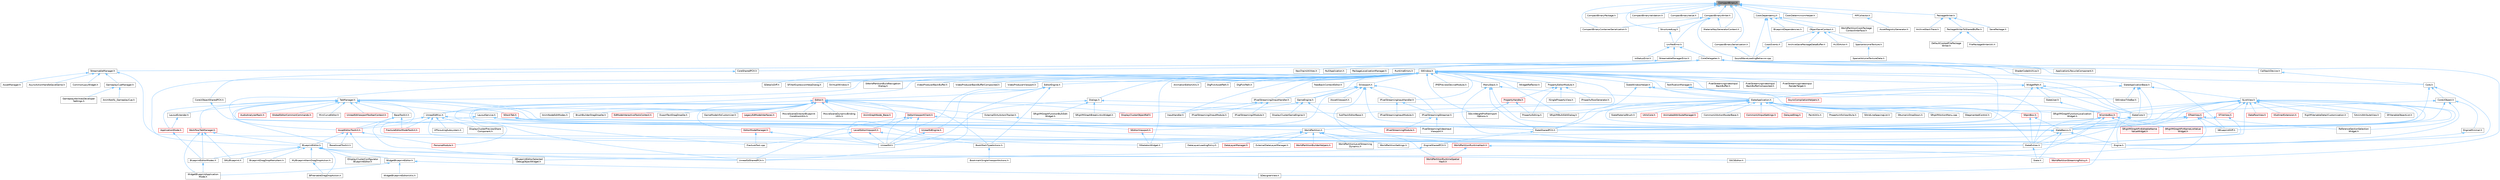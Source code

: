 digraph "CompactBinary.h"
{
 // INTERACTIVE_SVG=YES
 // LATEX_PDF_SIZE
  bgcolor="transparent";
  edge [fontname=Helvetica,fontsize=10,labelfontname=Helvetica,labelfontsize=10];
  node [fontname=Helvetica,fontsize=10,shape=box,height=0.2,width=0.4];
  Node1 [id="Node000001",label="CompactBinary.h",height=0.2,width=0.4,color="gray40", fillcolor="grey60", style="filled", fontcolor="black",tooltip=" "];
  Node1 -> Node2 [id="edge1_Node000001_Node000002",dir="back",color="steelblue1",style="solid",tooltip=" "];
  Node2 [id="Node000002",label="CompactBinaryContainerSerialization.h",height=0.2,width=0.4,color="grey40", fillcolor="white", style="filled",URL="$d2/df2/CompactBinaryContainerSerialization_8h.html",tooltip=" "];
  Node1 -> Node3 [id="edge2_Node000001_Node000003",dir="back",color="steelblue1",style="solid",tooltip=" "];
  Node3 [id="Node000003",label="CompactBinaryPackage.h",height=0.2,width=0.4,color="grey40", fillcolor="white", style="filled",URL="$de/d7e/CompactBinaryPackage_8h.html",tooltip=" "];
  Node1 -> Node4 [id="edge3_Node000001_Node000004",dir="back",color="steelblue1",style="solid",tooltip=" "];
  Node4 [id="Node000004",label="CompactBinarySerialization.h",height=0.2,width=0.4,color="grey40", fillcolor="white", style="filled",URL="$d5/da9/CompactBinarySerialization_8h.html",tooltip=" "];
  Node4 -> Node5 [id="edge4_Node000004_Node000005",dir="back",color="steelblue1",style="solid",tooltip=" "];
  Node5 [id="Node000005",label="SoundWaveLoadingBehavior.cpp",height=0.2,width=0.4,color="grey40", fillcolor="white", style="filled",URL="$d7/d95/SoundWaveLoadingBehavior_8cpp.html",tooltip=" "];
  Node1 -> Node6 [id="edge5_Node000001_Node000006",dir="back",color="steelblue1",style="solid",tooltip=" "];
  Node6 [id="Node000006",label="CompactBinaryValidation.h",height=0.2,width=0.4,color="grey40", fillcolor="white", style="filled",URL="$d8/d9c/CompactBinaryValidation_8h.html",tooltip=" "];
  Node1 -> Node7 [id="edge6_Node000001_Node000007",dir="back",color="steelblue1",style="solid",tooltip=" "];
  Node7 [id="Node000007",label="CompactBinaryValue.h",height=0.2,width=0.4,color="grey40", fillcolor="white", style="filled",URL="$d8/d11/CompactBinaryValue_8h.html",tooltip=" "];
  Node1 -> Node8 [id="edge7_Node000001_Node000008",dir="back",color="steelblue1",style="solid",tooltip=" "];
  Node8 [id="Node000008",label="CompactBinaryWriter.h",height=0.2,width=0.4,color="grey40", fillcolor="white", style="filled",URL="$d1/d47/CompactBinaryWriter_8h.html",tooltip=" "];
  Node8 -> Node2 [id="edge8_Node000008_Node000002",dir="back",color="steelblue1",style="solid",tooltip=" "];
  Node8 -> Node9 [id="edge9_Node000008_Node000009",dir="back",color="steelblue1",style="solid",tooltip=" "];
  Node9 [id="Node000009",label="MaterialKeyGeneratorContext.h",height=0.2,width=0.4,color="grey40", fillcolor="white", style="filled",URL="$d5/d37/MaterialKeyGeneratorContext_8h.html",tooltip=" "];
  Node8 -> Node5 [id="edge10_Node000008_Node000005",dir="back",color="steelblue1",style="solid",tooltip=" "];
  Node8 -> Node10 [id="edge11_Node000008_Node000010",dir="back",color="steelblue1",style="solid",tooltip=" "];
  Node10 [id="Node000010",label="StructuredLog.h",height=0.2,width=0.4,color="grey40", fillcolor="white", style="filled",URL="$da/d8b/StructuredLog_8h.html",tooltip=" "];
  Node10 -> Node11 [id="edge12_Node000010_Node000011",dir="back",color="steelblue1",style="solid",tooltip=" "];
  Node11 [id="Node000011",label="UnifiedError.h",height=0.2,width=0.4,color="grey40", fillcolor="white", style="filled",URL="$d3/ddb/UnifiedError_8h.html",tooltip=" "];
  Node11 -> Node12 [id="edge13_Node000011_Node000012",dir="back",color="steelblue1",style="solid",tooltip=" "];
  Node12 [id="Node000012",label="CoreDelegates.h",height=0.2,width=0.4,color="grey40", fillcolor="white", style="filled",URL="$d9/dc2/CoreDelegates_8h.html",tooltip=" "];
  Node12 -> Node13 [id="edge14_Node000012_Node000013",dir="back",color="steelblue1",style="solid",tooltip=" "];
  Node13 [id="Node000013",label="ApplicationLifecycleComponent.h",height=0.2,width=0.4,color="grey40", fillcolor="white", style="filled",URL="$de/db6/ApplicationLifecycleComponent_8h.html",tooltip=" "];
  Node12 -> Node14 [id="edge15_Node000012_Node000014",dir="back",color="steelblue1",style="solid",tooltip=" "];
  Node14 [id="Node000014",label="CallbackDevice.h",height=0.2,width=0.4,color="grey40", fillcolor="white", style="filled",URL="$d1/d7e/CallbackDevice_8h.html",tooltip=" "];
  Node14 -> Node15 [id="edge16_Node000014_Node000015",dir="back",color="steelblue1",style="solid",tooltip=" "];
  Node15 [id="Node000015",label="Core.h",height=0.2,width=0.4,color="grey40", fillcolor="white", style="filled",URL="$d6/dd7/Core_8h.html",tooltip=" "];
  Node15 -> Node16 [id="edge17_Node000015_Node000016",dir="back",color="steelblue1",style="solid",tooltip=" "];
  Node16 [id="Node000016",label="CoreUObject.h",height=0.2,width=0.4,color="grey40", fillcolor="white", style="filled",URL="$d0/ded/CoreUObject_8h.html",tooltip=" "];
  Node16 -> Node17 [id="edge18_Node000016_Node000017",dir="back",color="steelblue1",style="solid",tooltip=" "];
  Node17 [id="Node000017",label="Engine.h",height=0.2,width=0.4,color="grey40", fillcolor="white", style="filled",URL="$d1/d34/Public_2Engine_8h.html",tooltip=" "];
  Node16 -> Node18 [id="edge19_Node000016_Node000018",dir="back",color="steelblue1",style="solid",tooltip=" "];
  Node18 [id="Node000018",label="EngineMinimal.h",height=0.2,width=0.4,color="grey40", fillcolor="white", style="filled",URL="$d0/d2c/EngineMinimal_8h.html",tooltip=" "];
  Node18 -> Node17 [id="edge20_Node000018_Node000017",dir="back",color="steelblue1",style="solid",tooltip=" "];
  Node16 -> Node19 [id="edge21_Node000016_Node000019",dir="back",color="steelblue1",style="solid",tooltip=" "];
  Node19 [id="Node000019",label="SlateBasics.h",height=0.2,width=0.4,color="grey40", fillcolor="white", style="filled",URL="$da/d2f/SlateBasics_8h.html",tooltip=" "];
  Node19 -> Node17 [id="edge22_Node000019_Node000017",dir="back",color="steelblue1",style="solid",tooltip=" "];
  Node19 -> Node20 [id="edge23_Node000019_Node000020",dir="back",color="steelblue1",style="solid",tooltip=" "];
  Node20 [id="Node000020",label="Slate.h",height=0.2,width=0.4,color="grey40", fillcolor="white", style="filled",URL="$d2/dc0/Slate_8h.html",tooltip=" "];
  Node19 -> Node21 [id="edge24_Node000019_Node000021",dir="back",color="steelblue1",style="solid",tooltip=" "];
  Node21 [id="Node000021",label="SlateExtras.h",height=0.2,width=0.4,color="grey40", fillcolor="white", style="filled",URL="$d8/dec/SlateExtras_8h.html",tooltip=" "];
  Node21 -> Node20 [id="edge25_Node000021_Node000020",dir="back",color="steelblue1",style="solid",tooltip=" "];
  Node19 -> Node22 [id="edge26_Node000019_Node000022",dir="back",color="steelblue1",style="solid",tooltip=" "];
  Node22 [id="Node000022",label="UnrealEd.h",height=0.2,width=0.4,color="grey40", fillcolor="white", style="filled",URL="$d2/d5f/UnrealEd_8h.html",tooltip=" "];
  Node16 -> Node23 [id="edge27_Node000016_Node000023",dir="back",color="steelblue1",style="solid",tooltip=" "];
  Node23 [id="Node000023",label="SlateCore.h",height=0.2,width=0.4,color="grey40", fillcolor="white", style="filled",URL="$dc/d03/SlateCore_8h.html",tooltip=" "];
  Node23 -> Node17 [id="edge28_Node000023_Node000017",dir="back",color="steelblue1",style="solid",tooltip=" "];
  Node23 -> Node19 [id="edge29_Node000023_Node000019",dir="back",color="steelblue1",style="solid",tooltip=" "];
  Node15 -> Node17 [id="edge30_Node000015_Node000017",dir="back",color="steelblue1",style="solid",tooltip=" "];
  Node15 -> Node19 [id="edge31_Node000015_Node000019",dir="back",color="steelblue1",style="solid",tooltip=" "];
  Node12 -> Node15 [id="edge32_Node000012_Node000015",dir="back",color="steelblue1",style="solid",tooltip=" "];
  Node12 -> Node24 [id="edge33_Node000012_Node000024",dir="back",color="steelblue1",style="solid",tooltip=" "];
  Node24 [id="Node000024",label="CoreSharedPCH.h",height=0.2,width=0.4,color="grey40", fillcolor="white", style="filled",URL="$d8/de5/CoreSharedPCH_8h.html",tooltip=" "];
  Node24 -> Node25 [id="edge34_Node000024_Node000025",dir="back",color="steelblue1",style="solid",tooltip=" "];
  Node25 [id="Node000025",label="CoreUObjectSharedPCH.h",height=0.2,width=0.4,color="grey40", fillcolor="white", style="filled",URL="$de/d2f/CoreUObjectSharedPCH_8h.html",tooltip=" "];
  Node25 -> Node26 [id="edge35_Node000025_Node000026",dir="back",color="steelblue1",style="solid",tooltip=" "];
  Node26 [id="Node000026",label="SlateSharedPCH.h",height=0.2,width=0.4,color="grey40", fillcolor="white", style="filled",URL="$d1/dfc/SlateSharedPCH_8h.html",tooltip=" "];
  Node26 -> Node27 [id="edge36_Node000026_Node000027",dir="back",color="steelblue1",style="solid",tooltip=" "];
  Node27 [id="Node000027",label="EngineSharedPCH.h",height=0.2,width=0.4,color="grey40", fillcolor="white", style="filled",URL="$dc/dbb/EngineSharedPCH_8h.html",tooltip=" "];
  Node27 -> Node28 [id="edge37_Node000027_Node000028",dir="back",color="steelblue1",style="solid",tooltip=" "];
  Node28 [id="Node000028",label="UnrealEdSharedPCH.h",height=0.2,width=0.4,color="grey40", fillcolor="white", style="filled",URL="$d1/de6/UnrealEdSharedPCH_8h.html",tooltip=" "];
  Node12 -> Node29 [id="edge38_Node000012_Node000029",dir="back",color="steelblue1",style="solid",tooltip=" "];
  Node29 [id="Node000029",label="KeyChainUtilities.h",height=0.2,width=0.4,color="grey40", fillcolor="white", style="filled",URL="$db/d66/KeyChainUtilities_8h.html",tooltip=" "];
  Node12 -> Node30 [id="edge39_Node000012_Node000030",dir="back",color="steelblue1",style="solid",tooltip=" "];
  Node30 [id="Node000030",label="NullApplication.h",height=0.2,width=0.4,color="grey40", fillcolor="white", style="filled",URL="$d8/deb/NullApplication_8h.html",tooltip=" "];
  Node12 -> Node31 [id="edge40_Node000012_Node000031",dir="back",color="steelblue1",style="solid",tooltip=" "];
  Node31 [id="Node000031",label="PackageLocalizationManager.h",height=0.2,width=0.4,color="grey40", fillcolor="white", style="filled",URL="$d6/d19/PackageLocalizationManager_8h.html",tooltip=" "];
  Node12 -> Node32 [id="edge41_Node000012_Node000032",dir="back",color="steelblue1",style="solid",tooltip=" "];
  Node32 [id="Node000032",label="RuntimeErrors.h",height=0.2,width=0.4,color="grey40", fillcolor="white", style="filled",URL="$de/d4b/RuntimeErrors_8h.html",tooltip=" "];
  Node12 -> Node33 [id="edge42_Node000012_Node000033",dir="back",color="steelblue1",style="solid",tooltip=" "];
  Node33 [id="Node000033",label="SWindow.h",height=0.2,width=0.4,color="grey40", fillcolor="white", style="filled",URL="$d2/d6d/SWindow_8h.html",tooltip=" "];
  Node33 -> Node34 [id="edge43_Node000033_Node000034",dir="back",color="steelblue1",style="solid",tooltip=" "];
  Node34 [id="Node000034",label="AnimationEditorUtils.h",height=0.2,width=0.4,color="grey40", fillcolor="white", style="filled",URL="$df/d23/AnimationEditorUtils_8h.html",tooltip=" "];
  Node33 -> Node35 [id="edge44_Node000033_Node000035",dir="back",color="steelblue1",style="solid",tooltip=" "];
  Node35 [id="Node000035",label="BlueprintEditor.h",height=0.2,width=0.4,color="grey40", fillcolor="white", style="filled",URL="$df/d7d/BlueprintEditor_8h.html",tooltip=" "];
  Node35 -> Node36 [id="edge45_Node000035_Node000036",dir="back",color="steelblue1",style="solid",tooltip=" "];
  Node36 [id="Node000036",label="BPVariableDragDropAction.h",height=0.2,width=0.4,color="grey40", fillcolor="white", style="filled",URL="$dd/d23/BPVariableDragDropAction_8h.html",tooltip=" "];
  Node35 -> Node37 [id="edge46_Node000035_Node000037",dir="back",color="steelblue1",style="solid",tooltip=" "];
  Node37 [id="Node000037",label="BlueprintDragDropMenuItem.h",height=0.2,width=0.4,color="grey40", fillcolor="white", style="filled",URL="$dc/deb/BlueprintDragDropMenuItem_8h.html",tooltip=" "];
  Node35 -> Node38 [id="edge47_Node000035_Node000038",dir="back",color="steelblue1",style="solid",tooltip=" "];
  Node38 [id="Node000038",label="BlueprintEditorModes.h",height=0.2,width=0.4,color="grey40", fillcolor="white", style="filled",URL="$d9/d70/BlueprintEditorModes_8h.html",tooltip=" "];
  Node38 -> Node39 [id="edge48_Node000038_Node000039",dir="back",color="steelblue1",style="solid",tooltip=" "];
  Node39 [id="Node000039",label="WidgetBlueprintApplication\lMode.h",height=0.2,width=0.4,color="grey40", fillcolor="white", style="filled",URL="$d3/d40/WidgetBlueprintApplicationMode_8h.html",tooltip=" "];
  Node35 -> Node40 [id="edge49_Node000035_Node000040",dir="back",color="steelblue1",style="solid",tooltip=" "];
  Node40 [id="Node000040",label="IDisplayClusterConfigurator\lBlueprintEditor.h",height=0.2,width=0.4,color="grey40", fillcolor="white", style="filled",URL="$dd/d4b/IDisplayClusterConfiguratorBlueprintEditor_8h.html",tooltip=" "];
  Node35 -> Node41 [id="edge50_Node000035_Node000041",dir="back",color="steelblue1",style="solid",tooltip=" "];
  Node41 [id="Node000041",label="MyBlueprintItemDragDropAction.h",height=0.2,width=0.4,color="grey40", fillcolor="white", style="filled",URL="$da/d11/MyBlueprintItemDragDropAction_8h.html",tooltip=" "];
  Node41 -> Node36 [id="edge51_Node000041_Node000036",dir="back",color="steelblue1",style="solid",tooltip=" "];
  Node35 -> Node42 [id="edge52_Node000035_Node000042",dir="back",color="steelblue1",style="solid",tooltip=" "];
  Node42 [id="Node000042",label="SBlueprintEditorSelected\lDebugObjectWidget.h",height=0.2,width=0.4,color="grey40", fillcolor="white", style="filled",URL="$de/d6c/SBlueprintEditorSelectedDebugObjectWidget_8h.html",tooltip=" "];
  Node35 -> Node43 [id="edge53_Node000035_Node000043",dir="back",color="steelblue1",style="solid",tooltip=" "];
  Node43 [id="Node000043",label="SMyBlueprint.h",height=0.2,width=0.4,color="grey40", fillcolor="white", style="filled",URL="$d3/d34/SMyBlueprint_8h.html",tooltip=" "];
  Node35 -> Node44 [id="edge54_Node000035_Node000044",dir="back",color="steelblue1",style="solid",tooltip=" "];
  Node44 [id="Node000044",label="SSCSEditor.h",height=0.2,width=0.4,color="grey40", fillcolor="white", style="filled",URL="$d0/d2e/SSCSEditor_8h.html",tooltip=" "];
  Node35 -> Node45 [id="edge55_Node000035_Node000045",dir="back",color="steelblue1",style="solid",tooltip=" "];
  Node45 [id="Node000045",label="WidgetBlueprintEditor.h",height=0.2,width=0.4,color="grey40", fillcolor="white", style="filled",URL="$d6/d04/WidgetBlueprintEditor_8h.html",tooltip=" "];
  Node45 -> Node46 [id="edge56_Node000045_Node000046",dir="back",color="steelblue1",style="solid",tooltip=" "];
  Node46 [id="Node000046",label="SDesignerView.h",height=0.2,width=0.4,color="grey40", fillcolor="white", style="filled",URL="$d2/d14/SDesignerView_8h.html",tooltip=" "];
  Node45 -> Node39 [id="edge57_Node000045_Node000039",dir="back",color="steelblue1",style="solid",tooltip=" "];
  Node45 -> Node47 [id="edge58_Node000045_Node000047",dir="back",color="steelblue1",style="solid",tooltip=" "];
  Node47 [id="Node000047",label="WidgetBlueprintEditorUtils.h",height=0.2,width=0.4,color="grey40", fillcolor="white", style="filled",URL="$d9/df7/WidgetBlueprintEditorUtils_8h.html",tooltip=" "];
  Node33 -> Node48 [id="edge59_Node000033_Node000048",dir="back",color="steelblue1",style="solid",tooltip=" "];
  Node48 [id="Node000048",label="Dialogs.h",height=0.2,width=0.4,color="grey40", fillcolor="white", style="filled",URL="$d2/d5c/Dialogs_8h.html",tooltip=" "];
  Node48 -> Node49 [id="edge60_Node000048_Node000049",dir="back",color="steelblue1",style="solid",tooltip=" "];
  Node49 [id="Node000049",label="SRigVMGraphBreakLinksWidget.h",height=0.2,width=0.4,color="grey40", fillcolor="white", style="filled",URL="$d8/d4a/SRigVMGraphBreakLinksWidget_8h.html",tooltip=" "];
  Node48 -> Node50 [id="edge61_Node000048_Node000050",dir="back",color="steelblue1",style="solid",tooltip=" "];
  Node50 [id="Node000050",label="SRigVMGraphFunctionBulkEdit\lWidget.h",height=0.2,width=0.4,color="grey40", fillcolor="white", style="filled",URL="$db/dbf/SRigVMGraphFunctionBulkEditWidget_8h.html",tooltip=" "];
  Node48 -> Node51 [id="edge62_Node000048_Node000051",dir="back",color="steelblue1",style="solid",tooltip=" "];
  Node51 [id="Node000051",label="SRigVMGraphFunctionLocalization\lWidget.h",height=0.2,width=0.4,color="grey40", fillcolor="white", style="filled",URL="$dd/d59/SRigVMGraphFunctionLocalizationWidget_8h.html",tooltip=" "];
  Node48 -> Node22 [id="edge63_Node000048_Node000022",dir="back",color="steelblue1",style="solid",tooltip=" "];
  Node33 -> Node52 [id="edge64_Node000033_Node000052",dir="back",color="steelblue1",style="solid",tooltip=" "];
  Node52 [id="Node000052",label="DlgPickAssetPath.h",height=0.2,width=0.4,color="grey40", fillcolor="white", style="filled",URL="$db/d31/DlgPickAssetPath_8h.html",tooltip=" "];
  Node33 -> Node53 [id="edge65_Node000033_Node000053",dir="back",color="steelblue1",style="solid",tooltip=" "];
  Node53 [id="Node000053",label="DlgPickPath.h",height=0.2,width=0.4,color="grey40", fillcolor="white", style="filled",URL="$d9/d16/DlgPickPath_8h.html",tooltip=" "];
  Node33 -> Node54 [id="edge66_Node000033_Node000054",dir="back",color="steelblue1",style="solid",tooltip=" "];
  Node54 [id="Node000054",label="EditorEngine.h",height=0.2,width=0.4,color="grey40", fillcolor="white", style="filled",URL="$da/d0c/EditorEngine_8h.html",tooltip=" "];
  Node54 -> Node55 [id="edge67_Node000054_Node000055",dir="back",color="steelblue1",style="solid",tooltip=" "];
  Node55 [id="Node000055",label="BookMarkTypeActions.h",height=0.2,width=0.4,color="grey40", fillcolor="white", style="filled",URL="$d0/d2f/BookMarkTypeActions_8h.html",tooltip=" "];
  Node55 -> Node56 [id="edge68_Node000055_Node000056",dir="back",color="steelblue1",style="solid",tooltip=" "];
  Node56 [id="Node000056",label="BookmarkSingleViewportActions.h",height=0.2,width=0.4,color="grey40", fillcolor="white", style="filled",URL="$d3/dd5/BookmarkSingleViewportActions_8h.html",tooltip=" "];
  Node54 -> Node57 [id="edge69_Node000054_Node000057",dir="back",color="steelblue1",style="solid",tooltip=" "];
  Node57 [id="Node000057",label="Editor.h",height=0.2,width=0.4,color="red", fillcolor="#FFF0F0", style="filled",URL="$de/d6e/Editor_8h.html",tooltip=" "];
  Node57 -> Node58 [id="edge70_Node000057_Node000058",dir="back",color="steelblue1",style="solid",tooltip=" "];
  Node58 [id="Node000058",label="AnimGraphNode_Base.h",height=0.2,width=0.4,color="red", fillcolor="#FFF0F0", style="filled",URL="$d0/dfb/AnimGraphNode__Base_8h.html",tooltip=" "];
  Node57 -> Node150 [id="edge71_Node000057_Node000150",dir="back",color="steelblue1",style="solid",tooltip=" "];
  Node150 [id="Node000150",label="AnimNodeEditModes.h",height=0.2,width=0.4,color="grey40", fillcolor="white", style="filled",URL="$db/dde/AnimNodeEditModes_8h.html",tooltip=" "];
  Node57 -> Node55 [id="edge72_Node000057_Node000055",dir="back",color="steelblue1",style="solid",tooltip=" "];
  Node57 -> Node151 [id="edge73_Node000057_Node000151",dir="back",color="steelblue1",style="solid",tooltip=" "];
  Node151 [id="Node000151",label="BrushBuilderDragDropOp.h",height=0.2,width=0.4,color="grey40", fillcolor="white", style="filled",URL="$d9/d56/BrushBuilderDragDropOp_8h.html",tooltip=" "];
  Node57 -> Node152 [id="edge74_Node000057_Node000152",dir="back",color="steelblue1",style="solid",tooltip=" "];
  Node152 [id="Node000152",label="DisplayClusterObjectRef.h",height=0.2,width=0.4,color="red", fillcolor="#FFF0F0", style="filled",URL="$d9/d87/DisplayClusterObjectRef_8h.html",tooltip=" "];
  Node57 -> Node160 [id="edge75_Node000057_Node000160",dir="back",color="steelblue1",style="solid",tooltip=" "];
  Node160 [id="Node000160",label="EdModeInteractiveToolsContext.h",height=0.2,width=0.4,color="red", fillcolor="#FFF0F0", style="filled",URL="$d7/da4/EdModeInteractiveToolsContext_8h.html",tooltip=" "];
  Node57 -> Node163 [id="edge76_Node000057_Node000163",dir="back",color="steelblue1",style="solid",tooltip=" "];
  Node163 [id="Node000163",label="EditorModeManager.h",height=0.2,width=0.4,color="red", fillcolor="#FFF0F0", style="filled",URL="$d9/dca/EditorModeManager_8h.html",tooltip=" "];
  Node163 -> Node162 [id="edge77_Node000163_Node000162",dir="back",color="steelblue1",style="solid",tooltip=" "];
  Node162 [id="Node000162",label="FractureTool.cpp",height=0.2,width=0.4,color="grey40", fillcolor="white", style="filled",URL="$dc/d9a/FractureTool_8cpp.html",tooltip=" "];
  Node163 -> Node22 [id="edge78_Node000163_Node000022",dir="back",color="steelblue1",style="solid",tooltip=" "];
  Node57 -> Node169 [id="edge79_Node000057_Node000169",dir="back",color="steelblue1",style="solid",tooltip=" "];
  Node169 [id="Node000169",label="EditorViewportClient.h",height=0.2,width=0.4,color="red", fillcolor="#FFF0F0", style="filled",URL="$d4/d41/EditorViewportClient_8h.html",tooltip=" "];
  Node169 -> Node175 [id="edge80_Node000169_Node000175",dir="back",color="steelblue1",style="solid",tooltip=" "];
  Node175 [id="Node000175",label="LevelEditorViewport.h",height=0.2,width=0.4,color="red", fillcolor="#FFF0F0", style="filled",URL="$d4/ddf/LevelEditorViewport_8h.html",tooltip=" "];
  Node175 -> Node55 [id="edge81_Node000175_Node000055",dir="back",color="steelblue1",style="solid",tooltip=" "];
  Node175 -> Node162 [id="edge82_Node000175_Node000162",dir="back",color="steelblue1",style="solid",tooltip=" "];
  Node175 -> Node22 [id="edge83_Node000175_Node000022",dir="back",color="steelblue1",style="solid",tooltip=" "];
  Node169 -> Node178 [id="edge84_Node000169_Node000178",dir="back",color="steelblue1",style="solid",tooltip=" "];
  Node178 [id="Node000178",label="SEditorViewport.h",height=0.2,width=0.4,color="red", fillcolor="#FFF0F0", style="filled",URL="$dd/de0/SEditorViewport_8h.html",tooltip=" "];
  Node178 -> Node188 [id="edge85_Node000178_Node000188",dir="back",color="steelblue1",style="solid",tooltip=" "];
  Node188 [id="Node000188",label="SSkeletonWidget.h",height=0.2,width=0.4,color="grey40", fillcolor="white", style="filled",URL="$dd/da7/SSkeletonWidget_8h.html",tooltip=" "];
  Node169 -> Node188 [id="edge86_Node000169_Node000188",dir="back",color="steelblue1",style="solid",tooltip=" "];
  Node169 -> Node22 [id="edge87_Node000169_Node000022",dir="back",color="steelblue1",style="solid",tooltip=" "];
  Node169 -> Node28 [id="edge88_Node000169_Node000028",dir="back",color="steelblue1",style="solid",tooltip=" "];
  Node57 -> Node189 [id="edge89_Node000057_Node000189",dir="back",color="steelblue1",style="solid",tooltip=" "];
  Node189 [id="Node000189",label="ExportTextDragDropOp.h",height=0.2,width=0.4,color="grey40", fillcolor="white", style="filled",URL="$de/d5c/ExportTextDragDropOp_8h.html",tooltip=" "];
  Node57 -> Node190 [id="edge90_Node000057_Node000190",dir="back",color="steelblue1",style="solid",tooltip=" "];
  Node190 [id="Node000190",label="ExternalDirtyActorsTracker.h",height=0.2,width=0.4,color="grey40", fillcolor="white", style="filled",URL="$db/d89/ExternalDirtyActorsTracker_8h.html",tooltip=" "];
  Node190 -> Node191 [id="edge91_Node000190_Node000191",dir="back",color="steelblue1",style="solid",tooltip=" "];
  Node191 [id="Node000191",label="WorldPartition.h",height=0.2,width=0.4,color="grey40", fillcolor="white", style="filled",URL="$de/d1e/WorldPartition_8h.html",tooltip=" "];
  Node191 -> Node192 [id="edge92_Node000191_Node000192",dir="back",color="steelblue1",style="solid",tooltip=" "];
  Node192 [id="Node000192",label="DataLayerLoadingPolicy.h",height=0.2,width=0.4,color="grey40", fillcolor="white", style="filled",URL="$d4/d49/DataLayerLoadingPolicy_8h.html",tooltip=" "];
  Node191 -> Node193 [id="edge93_Node000191_Node000193",dir="back",color="steelblue1",style="solid",tooltip=" "];
  Node193 [id="Node000193",label="DataLayerManager.h",height=0.2,width=0.4,color="red", fillcolor="#FFF0F0", style="filled",URL="$de/d96/DataLayerManager_8h.html",tooltip=" "];
  Node191 -> Node195 [id="edge94_Node000191_Node000195",dir="back",color="steelblue1",style="solid",tooltip=" "];
  Node195 [id="Node000195",label="ExternalDataLayerManager.h",height=0.2,width=0.4,color="grey40", fillcolor="white", style="filled",URL="$d3/d7d/ExternalDataLayerManager_8h.html",tooltip=" "];
  Node191 -> Node196 [id="edge95_Node000191_Node000196",dir="back",color="steelblue1",style="solid",tooltip=" "];
  Node196 [id="Node000196",label="WorldPartitionBuilderHelpers.h",height=0.2,width=0.4,color="red", fillcolor="#FFF0F0", style="filled",URL="$db/dc0/WorldPartitionBuilderHelpers_8h.html",tooltip=" "];
  Node191 -> Node199 [id="edge96_Node000191_Node000199",dir="back",color="steelblue1",style="solid",tooltip=" "];
  Node199 [id="Node000199",label="WorldPartitionLevelStreaming\lDynamic.h",height=0.2,width=0.4,color="grey40", fillcolor="white", style="filled",URL="$d4/d21/WorldPartitionLevelStreamingDynamic_8h.html",tooltip=" "];
  Node191 -> Node200 [id="edge97_Node000191_Node000200",dir="back",color="steelblue1",style="solid",tooltip=" "];
  Node200 [id="Node000200",label="WorldPartitionRuntimeHash.h",height=0.2,width=0.4,color="red", fillcolor="#FFF0F0", style="filled",URL="$d9/df1/WorldPartitionRuntimeHash_8h.html",tooltip=" "];
  Node200 -> Node204 [id="edge98_Node000200_Node000204",dir="back",color="steelblue1",style="solid",tooltip=" "];
  Node204 [id="Node000204",label="WorldPartitionRuntimeSpatial\lHash.h",height=0.2,width=0.4,color="red", fillcolor="#FFF0F0", style="filled",URL="$da/dbe/WorldPartitionRuntimeSpatialHash_8h.html",tooltip=" "];
  Node200 -> Node206 [id="edge99_Node000200_Node000206",dir="back",color="steelblue1",style="solid",tooltip=" "];
  Node206 [id="Node000206",label="WorldPartitionStreamingPolicy.h",height=0.2,width=0.4,color="red", fillcolor="#FFF0F0", style="filled",URL="$d8/d37/WorldPartitionStreamingPolicy_8h.html",tooltip=" "];
  Node191 -> Node204 [id="edge100_Node000191_Node000204",dir="back",color="steelblue1",style="solid",tooltip=" "];
  Node191 -> Node208 [id="edge101_Node000191_Node000208",dir="back",color="steelblue1",style="solid",tooltip=" "];
  Node208 [id="Node000208",label="WorldPartitionSettings.h",height=0.2,width=0.4,color="grey40", fillcolor="white", style="filled",URL="$de/d7a/WorldPartitionSettings_8h.html",tooltip=" "];
  Node57 -> Node162 [id="edge102_Node000057_Node000162",dir="back",color="steelblue1",style="solid",tooltip=" "];
  Node57 -> Node209 [id="edge103_Node000057_Node000209",dir="back",color="steelblue1",style="solid",tooltip=" "];
  Node209 [id="Node000209",label="GameModeInfoCustomizer.h",height=0.2,width=0.4,color="grey40", fillcolor="white", style="filled",URL="$d5/df3/GameModeInfoCustomizer_8h.html",tooltip=" "];
  Node57 -> Node210 [id="edge104_Node000057_Node000210",dir="back",color="steelblue1",style="solid",tooltip=" "];
  Node210 [id="Node000210",label="LegacyEdModeInterfaces.h",height=0.2,width=0.4,color="red", fillcolor="#FFF0F0", style="filled",URL="$da/d0a/LegacyEdModeInterfaces_8h.html",tooltip=" "];
  Node57 -> Node217 [id="edge105_Node000057_Node000217",dir="back",color="steelblue1",style="solid",tooltip=" "];
  Node217 [id="Node000217",label="MovieSceneDirectorBlueprint\lConditionUtils.h",height=0.2,width=0.4,color="grey40", fillcolor="white", style="filled",URL="$d4/d8a/MovieSceneDirectorBlueprintConditionUtils_8h.html",tooltip=" "];
  Node57 -> Node218 [id="edge106_Node000057_Node000218",dir="back",color="steelblue1",style="solid",tooltip=" "];
  Node218 [id="Node000218",label="MovieSceneDynamicBinding\lUtils.h",height=0.2,width=0.4,color="grey40", fillcolor="white", style="filled",URL="$df/dce/MovieSceneDynamicBindingUtils_8h.html",tooltip=" "];
  Node57 -> Node219 [id="edge107_Node000057_Node000219",dir="back",color="steelblue1",style="solid",tooltip=" "];
  Node219 [id="Node000219",label="PersonaModule.h",height=0.2,width=0.4,color="red", fillcolor="#FFF0F0", style="filled",URL="$de/d74/PersonaModule_8h.html",tooltip=" "];
  Node57 -> Node229 [id="edge108_Node000057_Node000229",dir="back",color="steelblue1",style="solid",tooltip=" "];
  Node229 [id="Node000229",label="SubTrackEditorBase.h",height=0.2,width=0.4,color="grey40", fillcolor="white", style="filled",URL="$db/d33/SubTrackEditorBase_8h.html",tooltip=" "];
  Node57 -> Node22 [id="edge109_Node000057_Node000022",dir="back",color="steelblue1",style="solid",tooltip=" "];
  Node57 -> Node230 [id="edge110_Node000057_Node000230",dir="back",color="steelblue1",style="solid",tooltip=" "];
  Node230 [id="Node000230",label="UnrealEdMisc.h",height=0.2,width=0.4,color="grey40", fillcolor="white", style="filled",URL="$da/d70/UnrealEdMisc_8h.html",tooltip=" "];
  Node230 -> Node231 [id="edge111_Node000230_Node000231",dir="back",color="steelblue1",style="solid",tooltip=" "];
  Node231 [id="Node000231",label="AssetEditorToolkit.h",height=0.2,width=0.4,color="red", fillcolor="#FFF0F0", style="filled",URL="$d9/d8b/AssetEditorToolkit_8h.html",tooltip=" "];
  Node231 -> Node180 [id="edge112_Node000231_Node000180",dir="back",color="steelblue1",style="solid",tooltip=" "];
  Node180 [id="Node000180",label="BaseAssetToolkit.h",height=0.2,width=0.4,color="grey40", fillcolor="white", style="filled",URL="$d4/d85/BaseAssetToolkit_8h.html",tooltip=" "];
  Node231 -> Node35 [id="edge113_Node000231_Node000035",dir="back",color="steelblue1",style="solid",tooltip=" "];
  Node231 -> Node219 [id="edge114_Node000231_Node000219",dir="back",color="steelblue1",style="solid",tooltip=" "];
  Node231 -> Node28 [id="edge115_Node000231_Node000028",dir="back",color="steelblue1",style="solid",tooltip=" "];
  Node230 -> Node273 [id="edge116_Node000230_Node000273",dir="back",color="steelblue1",style="solid",tooltip=" "];
  Node273 [id="Node000273",label="DisplayClusterPreviewShare\lComponent.h",height=0.2,width=0.4,color="grey40", fillcolor="white", style="filled",URL="$d0/d2c/DisplayClusterPreviewShareComponent_8h.html",tooltip=" "];
  Node230 -> Node274 [id="edge117_Node000230_Node000274",dir="back",color="steelblue1",style="solid",tooltip=" "];
  Node274 [id="Node000274",label="FractureEditorModeToolkit.h",height=0.2,width=0.4,color="red", fillcolor="#FFF0F0", style="filled",URL="$da/d01/FractureEditorModeToolkit_8h.html",tooltip=" "];
  Node230 -> Node175 [id="edge118_Node000230_Node000175",dir="back",color="steelblue1",style="solid",tooltip=" "];
  Node230 -> Node22 [id="edge119_Node000230_Node000022",dir="back",color="steelblue1",style="solid",tooltip=" "];
  Node230 -> Node275 [id="edge120_Node000230_Node000275",dir="back",color="steelblue1",style="solid",tooltip=" "];
  Node275 [id="Node000275",label="VPScoutingSubsystem.h",height=0.2,width=0.4,color="grey40", fillcolor="white", style="filled",URL="$df/d2a/VPScoutingSubsystem_8h.html",tooltip=" "];
  Node57 -> Node28 [id="edge121_Node000057_Node000028",dir="back",color="steelblue1",style="solid",tooltip=" "];
  Node54 -> Node22 [id="edge122_Node000054_Node000022",dir="back",color="steelblue1",style="solid",tooltip=" "];
  Node54 -> Node276 [id="edge123_Node000054_Node000276",dir="back",color="steelblue1",style="solid",tooltip=" "];
  Node276 [id="Node000276",label="UnrealEdEngine.h",height=0.2,width=0.4,color="red", fillcolor="#FFF0F0", style="filled",URL="$d2/d51/UnrealEdEngine_8h.html",tooltip=" "];
  Node276 -> Node22 [id="edge124_Node000276_Node000022",dir="back",color="steelblue1",style="solid",tooltip=" "];
  Node54 -> Node28 [id="edge125_Node000054_Node000028",dir="back",color="steelblue1",style="solid",tooltip=" "];
  Node33 -> Node278 [id="edge126_Node000033_Node000278",dir="back",color="steelblue1",style="solid",tooltip=" "];
  Node278 [id="Node000278",label="FeedbackContextEditor.h",height=0.2,width=0.4,color="grey40", fillcolor="white", style="filled",URL="$de/d93/FeedbackContextEditor_8h.html",tooltip=" "];
  Node33 -> Node279 [id="edge127_Node000033_Node000279",dir="back",color="steelblue1",style="solid",tooltip=" "];
  Node279 [id="Node000279",label="GameEngine.h",height=0.2,width=0.4,color="grey40", fillcolor="white", style="filled",URL="$d7/d1f/GameEngine_8h.html",tooltip=" "];
  Node279 -> Node280 [id="edge128_Node000279_Node000280",dir="back",color="steelblue1",style="solid",tooltip=" "];
  Node280 [id="Node000280",label="DisplayClusterGameEngine.h",height=0.2,width=0.4,color="grey40", fillcolor="white", style="filled",URL="$da/d8f/DisplayClusterGameEngine_8h.html",tooltip=" "];
  Node279 -> Node152 [id="edge129_Node000279_Node000152",dir="back",color="steelblue1",style="solid",tooltip=" "];
  Node279 -> Node17 [id="edge130_Node000279_Node000017",dir="back",color="steelblue1",style="solid",tooltip=" "];
  Node33 -> Node281 [id="edge131_Node000033_Node000281",dir="back",color="steelblue1",style="solid",tooltip=" "];
  Node281 [id="Node000281",label="IPIEPreviewDeviceModule.h",height=0.2,width=0.4,color="grey40", fillcolor="white", style="filled",URL="$d1/d37/IPIEPreviewDeviceModule_8h.html",tooltip=" "];
  Node33 -> Node282 [id="edge132_Node000033_Node000282",dir="back",color="steelblue1",style="solid",tooltip=" "];
  Node282 [id="Node000282",label="IPixelStreaming2InputHandler.h",height=0.2,width=0.4,color="grey40", fillcolor="white", style="filled",URL="$df/d15/IPixelStreaming2InputHandler_8h.html",tooltip=" "];
  Node282 -> Node283 [id="edge133_Node000282_Node000283",dir="back",color="steelblue1",style="solid",tooltip=" "];
  Node283 [id="Node000283",label="IPixelStreaming2InputModule.h",height=0.2,width=0.4,color="grey40", fillcolor="white", style="filled",URL="$df/d2f/IPixelStreaming2InputModule_8h.html",tooltip=" "];
  Node282 -> Node284 [id="edge134_Node000282_Node000284",dir="back",color="steelblue1",style="solid",tooltip=" "];
  Node284 [id="Node000284",label="IPixelStreaming2Module.h",height=0.2,width=0.4,color="grey40", fillcolor="white", style="filled",URL="$d5/dad/IPixelStreaming2Module_8h.html",tooltip=" "];
  Node282 -> Node285 [id="edge135_Node000282_Node000285",dir="back",color="steelblue1",style="solid",tooltip=" "];
  Node285 [id="Node000285",label="InputHandler.h",height=0.2,width=0.4,color="grey40", fillcolor="white", style="filled",URL="$df/d2f/InputHandler_8h.html",tooltip=" "];
  Node33 -> Node286 [id="edge136_Node000033_Node000286",dir="back",color="steelblue1",style="solid",tooltip=" "];
  Node286 [id="Node000286",label="IPixelStreamingInputHandler.h",height=0.2,width=0.4,color="grey40", fillcolor="white", style="filled",URL="$d2/d0f/IPixelStreamingInputHandler_8h.html",tooltip=" "];
  Node286 -> Node287 [id="edge137_Node000286_Node000287",dir="back",color="steelblue1",style="solid",tooltip=" "];
  Node287 [id="Node000287",label="IPixelStreamingInputModule.h",height=0.2,width=0.4,color="grey40", fillcolor="white", style="filled",URL="$da/d36/IPixelStreamingInputModule_8h.html",tooltip=" "];
  Node286 -> Node288 [id="edge138_Node000286_Node000288",dir="back",color="steelblue1",style="solid",tooltip=" "];
  Node288 [id="Node000288",label="IPixelStreamingStreamer.h",height=0.2,width=0.4,color="grey40", fillcolor="white", style="filled",URL="$d8/d28/IPixelStreamingStreamer_8h.html",tooltip=" "];
  Node288 -> Node289 [id="edge139_Node000288_Node000289",dir="back",color="steelblue1",style="solid",tooltip=" "];
  Node289 [id="Node000289",label="IPixelStreamingModule.h",height=0.2,width=0.4,color="red", fillcolor="#FFF0F0", style="filled",URL="$d2/d87/IPixelStreamingModule_8h.html",tooltip=" "];
  Node288 -> Node291 [id="edge140_Node000288_Node000291",dir="back",color="steelblue1",style="solid",tooltip=" "];
  Node291 [id="Node000291",label="PixelStreamingVideoInput\lViewport.h",height=0.2,width=0.4,color="grey40", fillcolor="white", style="filled",URL="$d1/dbc/PixelStreamingVideoInputViewport_8h.html",tooltip=" "];
  Node33 -> Node288 [id="edge141_Node000033_Node000288",dir="back",color="steelblue1",style="solid",tooltip=" "];
  Node33 -> Node292 [id="edge142_Node000033_Node000292",dir="back",color="steelblue1",style="solid",tooltip=" "];
  Node292 [id="Node000292",label="IWidgetReflector.h",height=0.2,width=0.4,color="grey40", fillcolor="white", style="filled",URL="$d4/d66/IWidgetReflector_8h.html",tooltip=" "];
  Node33 -> Node285 [id="edge143_Node000033_Node000285",dir="back",color="steelblue1",style="solid",tooltip=" "];
  Node33 -> Node293 [id="edge144_Node000033_Node000293",dir="back",color="steelblue1",style="solid",tooltip=" "];
  Node293 [id="Node000293",label="MenuStack.h",height=0.2,width=0.4,color="grey40", fillcolor="white", style="filled",URL="$d8/d80/MenuStack_8h.html",tooltip=" "];
  Node293 -> Node294 [id="edge145_Node000293_Node000294",dir="back",color="steelblue1",style="solid",tooltip=" "];
  Node294 [id="Node000294",label="SlateApplication.h",height=0.2,width=0.4,color="grey40", fillcolor="white", style="filled",URL="$db/d28/SlateApplication_8h.html",tooltip=" "];
  Node294 -> Node295 [id="edge146_Node000294_Node000295",dir="back",color="steelblue1",style="solid",tooltip=" "];
  Node295 [id="Node000295",label="AnimatedAttributeManager.h",height=0.2,width=0.4,color="red", fillcolor="#FFF0F0", style="filled",URL="$d8/d68/AnimatedAttributeManager_8h.html",tooltip=" "];
  Node294 -> Node297 [id="edge147_Node000294_Node000297",dir="back",color="steelblue1",style="solid",tooltip=" "];
  Node297 [id="Node000297",label="CommonUIActionRouterBase.h",height=0.2,width=0.4,color="grey40", fillcolor="white", style="filled",URL="$d9/dd5/CommonUIActionRouterBase_8h.html",tooltip=" "];
  Node294 -> Node298 [id="edge148_Node000294_Node000298",dir="back",color="steelblue1",style="solid",tooltip=" "];
  Node298 [id="Node000298",label="CommonUIInputSettings.h",height=0.2,width=0.4,color="red", fillcolor="#FFF0F0", style="filled",URL="$d4/d5b/CommonUIInputSettings_8h.html",tooltip=" "];
  Node294 -> Node300 [id="edge149_Node000294_Node000300",dir="back",color="steelblue1",style="solid",tooltip=" "];
  Node300 [id="Node000300",label="DelayedDrag.h",height=0.2,width=0.4,color="red", fillcolor="#FFF0F0", style="filled",URL="$d7/d2b/DelayedDrag_8h.html",tooltip=" "];
  Node294 -> Node325 [id="edge150_Node000294_Node000325",dir="back",color="steelblue1",style="solid",tooltip=" "];
  Node325 [id="Node000325",label="PaintUtils.h",height=0.2,width=0.4,color="grey40", fillcolor="white", style="filled",URL="$d9/da6/PaintUtils_8h.html",tooltip=" "];
  Node294 -> Node326 [id="edge151_Node000294_Node000326",dir="back",color="steelblue1",style="solid",tooltip=" "];
  Node326 [id="Node000326",label="PropertyInfoViewStyle.h",height=0.2,width=0.4,color="grey40", fillcolor="white", style="filled",URL="$d0/da8/PropertyInfoViewStyle_8h.html",tooltip=" "];
  Node294 -> Node327 [id="edge152_Node000294_Node000327",dir="back",color="steelblue1",style="solid",tooltip=" "];
  Node327 [id="Node000327",label="SComboBox.h",height=0.2,width=0.4,color="red", fillcolor="#FFF0F0", style="filled",URL="$d2/dd5/SComboBox_8h.html",tooltip=" "];
  Node327 -> Node42 [id="edge153_Node000327_Node000042",dir="back",color="steelblue1",style="solid",tooltip=" "];
  Node327 -> Node342 [id="edge154_Node000327_Node000342",dir="back",color="steelblue1",style="solid",tooltip=" "];
  Node342 [id="Node000342",label="SRigVMGraphPinEditableName\lValueWidget.h",height=0.2,width=0.4,color="red", fillcolor="#FFF0F0", style="filled",URL="$da/d0c/SRigVMGraphPinEditableNameValueWidget_8h.html",tooltip=" "];
  Node327 -> Node345 [id="edge155_Node000327_Node000345",dir="back",color="steelblue1",style="solid",tooltip=" "];
  Node345 [id="Node000345",label="SRigVMGraphPinNameListValue\lWidget.h",height=0.2,width=0.4,color="red", fillcolor="#FFF0F0", style="filled",URL="$dc/dac/SRigVMGraphPinNameListValueWidget_8h.html",tooltip=" "];
  Node327 -> Node19 [id="edge156_Node000327_Node000019",dir="back",color="steelblue1",style="solid",tooltip=" "];
  Node327 -> Node21 [id="edge157_Node000327_Node000021",dir="back",color="steelblue1",style="solid",tooltip=" "];
  Node327 -> Node26 [id="edge158_Node000327_Node000026",dir="back",color="steelblue1",style="solid",tooltip=" "];
  Node294 -> Node361 [id="edge159_Node000294_Node000361",dir="back",color="steelblue1",style="solid",tooltip=" "];
  Node361 [id="Node000361",label="SGridLineSpacingList.h",height=0.2,width=0.4,color="grey40", fillcolor="white", style="filled",URL="$db/d48/SGridLineSpacingList_8h.html",tooltip=" "];
  Node294 -> Node362 [id="edge160_Node000294_Node000362",dir="back",color="steelblue1",style="solid",tooltip=" "];
  Node362 [id="Node000362",label="SNumericDropDown.h",height=0.2,width=0.4,color="grey40", fillcolor="white", style="filled",URL="$d3/d12/SNumericDropDown_8h.html",tooltip=" "];
  Node294 -> Node245 [id="edge161_Node000294_Node000245",dir="back",color="steelblue1",style="solid",tooltip=" "];
  Node245 [id="Node000245",label="SRigVMActionMenu.cpp",height=0.2,width=0.4,color="grey40", fillcolor="white", style="filled",URL="$dc/d4c/SRigVMActionMenu_8cpp.html",tooltip=" "];
  Node294 -> Node363 [id="edge162_Node000294_Node000363",dir="back",color="steelblue1",style="solid",tooltip=" "];
  Node363 [id="Node000363",label="SRigVMBulkEditDialog.h",height=0.2,width=0.4,color="grey40", fillcolor="white", style="filled",URL="$dd/d89/SRigVMBulkEditDialog_8h.html",tooltip=" "];
  Node294 -> Node364 [id="edge163_Node000294_Node000364",dir="back",color="steelblue1",style="solid",tooltip=" "];
  Node364 [id="Node000364",label="SSegmentedControl.h",height=0.2,width=0.4,color="grey40", fillcolor="white", style="filled",URL="$d3/d4f/SSegmentedControl_8h.html",tooltip=" "];
  Node294 -> Node365 [id="edge164_Node000294_Node000365",dir="back",color="steelblue1",style="solid",tooltip=" "];
  Node365 [id="Node000365",label="SSpinBox.h",height=0.2,width=0.4,color="red", fillcolor="#FFF0F0", style="filled",URL="$d5/da5/SSpinBox_8h.html",tooltip=" "];
  Node365 -> Node19 [id="edge165_Node000365_Node000019",dir="back",color="steelblue1",style="solid",tooltip=" "];
  Node365 -> Node21 [id="edge166_Node000365_Node000021",dir="back",color="steelblue1",style="solid",tooltip=" "];
  Node294 -> Node19 [id="edge167_Node000294_Node000019",dir="back",color="steelblue1",style="solid",tooltip=" "];
  Node294 -> Node21 [id="edge168_Node000294_Node000021",dir="back",color="steelblue1",style="solid",tooltip=" "];
  Node294 -> Node379 [id="edge169_Node000294_Node000379",dir="back",color="steelblue1",style="solid",tooltip=" "];
  Node379 [id="Node000379",label="SlateMaterialBrush.h",height=0.2,width=0.4,color="grey40", fillcolor="white", style="filled",URL="$d0/d58/SlateMaterialBrush_8h.html",tooltip=" "];
  Node294 -> Node26 [id="edge170_Node000294_Node000026",dir="back",color="steelblue1",style="solid",tooltip=" "];
  Node294 -> Node229 [id="edge171_Node000294_Node000229",dir="back",color="steelblue1",style="solid",tooltip=" "];
  Node294 -> Node380 [id="edge172_Node000294_Node000380",dir="back",color="steelblue1",style="solid",tooltip=" "];
  Node380 [id="Node000380",label="UtilsCore.h",height=0.2,width=0.4,color="red", fillcolor="#FFF0F0", style="filled",URL="$d2/d12/UtilsCore_8h.html",tooltip=" "];
  Node293 -> Node19 [id="edge173_Node000293_Node000019",dir="back",color="steelblue1",style="solid",tooltip=" "];
  Node293 -> Node21 [id="edge174_Node000293_Node000021",dir="back",color="steelblue1",style="solid",tooltip=" "];
  Node293 -> Node26 [id="edge175_Node000293_Node000026",dir="back",color="steelblue1",style="solid",tooltip=" "];
  Node33 -> Node382 [id="edge176_Node000033_Node000382",dir="back",color="steelblue1",style="solid",tooltip=" "];
  Node382 [id="Node000382",label="NotificationManager.h",height=0.2,width=0.4,color="grey40", fillcolor="white", style="filled",URL="$dc/dc7/NotificationManager_8h.html",tooltip=" "];
  Node382 -> Node383 [id="edge177_Node000382_Node000383",dir="back",color="steelblue1",style="solid",tooltip=" "];
  Node383 [id="Node000383",label="AsyncCompilationHelpers.h",height=0.2,width=0.4,color="red", fillcolor="#FFF0F0", style="filled",URL="$df/df6/AsyncCompilationHelpers_8h.html",tooltip=" "];
  Node382 -> Node21 [id="edge178_Node000382_Node000021",dir="back",color="steelblue1",style="solid",tooltip=" "];
  Node33 -> Node386 [id="edge179_Node000033_Node000386",dir="back",color="steelblue1",style="solid",tooltip=" "];
  Node386 [id="Node000386",label="PixelStreamingVideoInput\lBackBuffer.h",height=0.2,width=0.4,color="grey40", fillcolor="white", style="filled",URL="$d8/d0b/PixelStreamingVideoInputBackBuffer_8h.html",tooltip=" "];
  Node33 -> Node387 [id="edge180_Node000033_Node000387",dir="back",color="steelblue1",style="solid",tooltip=" "];
  Node387 [id="Node000387",label="PixelStreamingVideoInput\lBackBufferComposited.h",height=0.2,width=0.4,color="grey40", fillcolor="white", style="filled",URL="$d8/d36/PixelStreamingVideoInputBackBufferComposited_8h.html",tooltip=" "];
  Node33 -> Node388 [id="edge181_Node000033_Node000388",dir="back",color="steelblue1",style="solid",tooltip=" "];
  Node388 [id="Node000388",label="PixelStreamingVideoInput\lRenderTarget.h",height=0.2,width=0.4,color="grey40", fillcolor="white", style="filled",URL="$da/de2/PixelStreamingVideoInputRenderTarget_8h.html",tooltip=" "];
  Node33 -> Node389 [id="edge182_Node000033_Node000389",dir="back",color="steelblue1",style="solid",tooltip=" "];
  Node389 [id="Node000389",label="PropertyEditorModule.h",height=0.2,width=0.4,color="grey40", fillcolor="white", style="filled",URL="$d5/d90/PropertyEditorModule_8h.html",tooltip=" "];
  Node389 -> Node390 [id="edge183_Node000389_Node000390",dir="back",color="steelblue1",style="solid",tooltip=" "];
  Node390 [id="Node000390",label="IPropertyRowGenerator.h",height=0.2,width=0.4,color="grey40", fillcolor="white", style="filled",URL="$d0/df2/IPropertyRowGenerator_8h.html",tooltip=" "];
  Node389 -> Node391 [id="edge184_Node000389_Node000391",dir="back",color="steelblue1",style="solid",tooltip=" "];
  Node391 [id="Node000391",label="ISinglePropertyView.h",height=0.2,width=0.4,color="grey40", fillcolor="white", style="filled",URL="$de/d4c/ISinglePropertyView_8h.html",tooltip=" "];
  Node389 -> Node392 [id="edge185_Node000389_Node000392",dir="back",color="steelblue1",style="solid",tooltip=" "];
  Node392 [id="Node000392",label="PropertyEditing.h",height=0.2,width=0.4,color="grey40", fillcolor="white", style="filled",URL="$d9/d30/PropertyEditing_8h.html",tooltip=" "];
  Node389 -> Node393 [id="edge186_Node000389_Node000393",dir="back",color="steelblue1",style="solid",tooltip=" "];
  Node393 [id="Node000393",label="PropertyHandle.h",height=0.2,width=0.4,color="red", fillcolor="#FFF0F0", style="filled",URL="$d7/d90/PropertyHandle_8h.html",tooltip=" "];
  Node393 -> Node392 [id="edge187_Node000393_Node000392",dir="back",color="steelblue1",style="solid",tooltip=" "];
  Node393 -> Node440 [id="edge188_Node000393_Node000440",dir="back",color="steelblue1",style="solid",tooltip=" "];
  Node440 [id="Node000440",label="SSkinWeightProfileImport\lOptions.h",height=0.2,width=0.4,color="grey40", fillcolor="white", style="filled",URL="$d9/d21/SSkinWeightProfileImportOptions_8h.html",tooltip=" "];
  Node33 -> Node427 [id="edge189_Node000033_Node000427",dir="back",color="steelblue1",style="solid",tooltip=" "];
  Node427 [id="Node000427",label="SBlueprintDiff.h",height=0.2,width=0.4,color="grey40", fillcolor="white", style="filled",URL="$de/d6d/SBlueprintDiff_8h.html",tooltip=" "];
  Node33 -> Node423 [id="edge190_Node000033_Node000423",dir="back",color="steelblue1",style="solid",tooltip=" "];
  Node423 [id="Node000423",label="SDetailsDiff.h",height=0.2,width=0.4,color="grey40", fillcolor="white", style="filled",URL="$da/d09/SDetailsDiff_8h.html",tooltip=" "];
  Node33 -> Node442 [id="edge191_Node000033_Node000442",dir="back",color="steelblue1",style="solid",tooltip=" "];
  Node442 [id="Node000442",label="SFilterExpressionHelpDialog.h",height=0.2,width=0.4,color="grey40", fillcolor="white", style="filled",URL="$d5/dd4/SFilterExpressionHelpDialog_8h.html",tooltip=" "];
  Node33 -> Node363 [id="edge192_Node000033_Node000363",dir="back",color="steelblue1",style="solid",tooltip=" "];
  Node33 -> Node188 [id="edge193_Node000033_Node000188",dir="back",color="steelblue1",style="solid",tooltip=" "];
  Node33 -> Node440 [id="edge194_Node000033_Node000440",dir="back",color="steelblue1",style="solid",tooltip=" "];
  Node33 -> Node443 [id="edge195_Node000033_Node000443",dir="back",color="steelblue1",style="solid",tooltip=" "];
  Node443 [id="Node000443",label="SViewport.h",height=0.2,width=0.4,color="grey40", fillcolor="white", style="filled",URL="$d8/db1/SViewport_8h.html",tooltip=" "];
  Node443 -> Node279 [id="edge196_Node000443_Node000279",dir="back",color="steelblue1",style="solid",tooltip=" "];
  Node443 -> Node444 [id="edge197_Node000443_Node000444",dir="back",color="steelblue1",style="solid",tooltip=" "];
  Node444 [id="Node000444",label="IAssetViewport.h",height=0.2,width=0.4,color="grey40", fillcolor="white", style="filled",URL="$de/d65/IAssetViewport_8h.html",tooltip=" "];
  Node443 -> Node282 [id="edge198_Node000443_Node000282",dir="back",color="steelblue1",style="solid",tooltip=" "];
  Node443 -> Node286 [id="edge199_Node000443_Node000286",dir="back",color="steelblue1",style="solid",tooltip=" "];
  Node443 -> Node288 [id="edge200_Node000443_Node000288",dir="back",color="steelblue1",style="solid",tooltip=" "];
  Node443 -> Node178 [id="edge201_Node000443_Node000178",dir="back",color="steelblue1",style="solid",tooltip=" "];
  Node443 -> Node19 [id="edge202_Node000443_Node000019",dir="back",color="steelblue1",style="solid",tooltip=" "];
  Node443 -> Node21 [id="edge203_Node000443_Node000021",dir="back",color="steelblue1",style="solid",tooltip=" "];
  Node33 -> Node445 [id="edge204_Node000033_Node000445",dir="back",color="steelblue1",style="solid",tooltip=" "];
  Node445 [id="Node000445",label="SVirtualWindow.h",height=0.2,width=0.4,color="grey40", fillcolor="white", style="filled",URL="$d3/dd3/SVirtualWindow_8h.html",tooltip=" "];
  Node33 -> Node446 [id="edge205_Node000033_Node000446",dir="back",color="steelblue1",style="solid",tooltip=" "];
  Node446 [id="Node000446",label="SWindowTitleBar.h",height=0.2,width=0.4,color="grey40", fillcolor="white", style="filled",URL="$d0/dce/SWindowTitleBar_8h.html",tooltip=" "];
  Node33 -> Node447 [id="edge206_Node000033_Node000447",dir="back",color="steelblue1",style="solid",tooltip=" "];
  Node447 [id="Node000447",label="SWorldPartitionBuildNavigation\lDialog.h",height=0.2,width=0.4,color="grey40", fillcolor="white", style="filled",URL="$d0/d61/SWorldPartitionBuildNavigationDialog_8h.html",tooltip=" "];
  Node33 -> Node294 [id="edge207_Node000033_Node000294",dir="back",color="steelblue1",style="solid",tooltip=" "];
  Node33 -> Node23 [id="edge208_Node000033_Node000023",dir="back",color="steelblue1",style="solid",tooltip=" "];
  Node33 -> Node26 [id="edge209_Node000033_Node000026",dir="back",color="steelblue1",style="solid",tooltip=" "];
  Node33 -> Node448 [id="edge210_Node000033_Node000448",dir="back",color="steelblue1",style="solid",tooltip=" "];
  Node448 [id="Node000448",label="SlateWindowHelper.h",height=0.2,width=0.4,color="grey40", fillcolor="white", style="filled",URL="$d4/df3/SlateWindowHelper_8h.html",tooltip=" "];
  Node448 -> Node294 [id="edge211_Node000448_Node000294",dir="back",color="steelblue1",style="solid",tooltip=" "];
  Node448 -> Node23 [id="edge212_Node000448_Node000023",dir="back",color="steelblue1",style="solid",tooltip=" "];
  Node448 -> Node26 [id="edge213_Node000448_Node000026",dir="back",color="steelblue1",style="solid",tooltip=" "];
  Node33 -> Node449 [id="edge214_Node000033_Node000449",dir="back",color="steelblue1",style="solid",tooltip=" "];
  Node449 [id="Node000449",label="TabManager.h",height=0.2,width=0.4,color="grey40", fillcolor="white", style="filled",URL="$db/d9a/TabManager_8h.html",tooltip=" "];
  Node449 -> Node450 [id="edge215_Node000449_Node000450",dir="back",color="steelblue1",style="solid",tooltip=" "];
  Node450 [id="Node000450",label="ApplicationMode.h",height=0.2,width=0.4,color="red", fillcolor="#FFF0F0", style="filled",URL="$df/d11/ApplicationMode_8h.html",tooltip=" "];
  Node450 -> Node38 [id="edge216_Node000450_Node000038",dir="back",color="steelblue1",style="solid",tooltip=" "];
  Node449 -> Node231 [id="edge217_Node000449_Node000231",dir="back",color="steelblue1",style="solid",tooltip=" "];
  Node449 -> Node451 [id="edge218_Node000449_Node000451",dir="back",color="steelblue1",style="solid",tooltip=" "];
  Node451 [id="Node000451",label="AudioAnalyzerRack.h",height=0.2,width=0.4,color="red", fillcolor="#FFF0F0", style="filled",URL="$d1/d25/AudioAnalyzerRack_8h.html",tooltip=" "];
  Node449 -> Node180 [id="edge219_Node000449_Node000180",dir="back",color="steelblue1",style="solid",tooltip=" "];
  Node449 -> Node456 [id="edge220_Node000449_Node000456",dir="back",color="steelblue1",style="solid",tooltip=" "];
  Node456 [id="Node000456",label="BaseToolkit.h",height=0.2,width=0.4,color="grey40", fillcolor="white", style="filled",URL="$db/d07/BaseToolkit_8h.html",tooltip=" "];
  Node456 -> Node231 [id="edge221_Node000456_Node000231",dir="back",color="steelblue1",style="solid",tooltip=" "];
  Node456 -> Node274 [id="edge222_Node000456_Node000274",dir="back",color="steelblue1",style="solid",tooltip=" "];
  Node456 -> Node28 [id="edge223_Node000456_Node000028",dir="back",color="steelblue1",style="solid",tooltip=" "];
  Node449 -> Node457 [id="edge224_Node000449_Node000457",dir="back",color="steelblue1",style="solid",tooltip=" "];
  Node457 [id="Node000457",label="GlobalEditorCommonCommands.h",height=0.2,width=0.4,color="red", fillcolor="#FFF0F0", style="filled",URL="$d3/d5f/GlobalEditorCommonCommands_8h.html",tooltip=" "];
  Node449 -> Node459 [id="edge225_Node000449_Node000459",dir="back",color="steelblue1",style="solid",tooltip=" "];
  Node459 [id="Node000459",label="LayoutExtender.h",height=0.2,width=0.4,color="grey40", fillcolor="white", style="filled",URL="$d8/d91/LayoutExtender_8h.html",tooltip=" "];
  Node459 -> Node450 [id="edge226_Node000459_Node000450",dir="back",color="steelblue1",style="solid",tooltip=" "];
  Node449 -> Node460 [id="edge227_Node000449_Node000460",dir="back",color="steelblue1",style="solid",tooltip=" "];
  Node460 [id="Node000460",label="LayoutService.h",height=0.2,width=0.4,color="grey40", fillcolor="white", style="filled",URL="$d5/d81/LayoutService_8h.html",tooltip=" "];
  Node460 -> Node231 [id="edge228_Node000460_Node000231",dir="back",color="steelblue1",style="solid",tooltip=" "];
  Node460 -> Node19 [id="edge229_Node000460_Node000019",dir="back",color="steelblue1",style="solid",tooltip=" "];
  Node460 -> Node21 [id="edge230_Node000460_Node000021",dir="back",color="steelblue1",style="solid",tooltip=" "];
  Node460 -> Node26 [id="edge231_Node000460_Node000026",dir="back",color="steelblue1",style="solid",tooltip=" "];
  Node449 -> Node461 [id="edge232_Node000449_Node000461",dir="back",color="steelblue1",style="solid",tooltip=" "];
  Node461 [id="Node000461",label="MiniCurveEditor.h",height=0.2,width=0.4,color="grey40", fillcolor="white", style="filled",URL="$d7/dad/MiniCurveEditor_8h.html",tooltip=" "];
  Node449 -> Node462 [id="edge233_Node000449_Node000462",dir="back",color="steelblue1",style="solid",tooltip=" "];
  Node462 [id="Node000462",label="SDockTab.h",height=0.2,width=0.4,color="red", fillcolor="#FFF0F0", style="filled",URL="$d2/d6f/SDockTab_8h.html",tooltip=" "];
  Node462 -> Node21 [id="edge234_Node000462_Node000021",dir="back",color="steelblue1",style="solid",tooltip=" "];
  Node462 -> Node26 [id="edge235_Node000462_Node000026",dir="back",color="steelblue1",style="solid",tooltip=" "];
  Node449 -> Node19 [id="edge236_Node000449_Node000019",dir="back",color="steelblue1",style="solid",tooltip=" "];
  Node449 -> Node21 [id="edge237_Node000449_Node000021",dir="back",color="steelblue1",style="solid",tooltip=" "];
  Node449 -> Node26 [id="edge238_Node000449_Node000026",dir="back",color="steelblue1",style="solid",tooltip=" "];
  Node449 -> Node463 [id="edge239_Node000449_Node000463",dir="back",color="steelblue1",style="solid",tooltip=" "];
  Node463 [id="Node000463",label="UnrealEdViewportToolbarContext.h",height=0.2,width=0.4,color="red", fillcolor="#FFF0F0", style="filled",URL="$d0/d9d/UnrealEdViewportToolbarContext_8h.html",tooltip=" "];
  Node449 -> Node269 [id="edge240_Node000449_Node000269",dir="back",color="steelblue1",style="solid",tooltip=" "];
  Node269 [id="Node000269",label="WorkflowTabManager.h",height=0.2,width=0.4,color="red", fillcolor="#FFF0F0", style="filled",URL="$d7/d36/WorkflowTabManager_8h.html",tooltip=" "];
  Node269 -> Node35 [id="edge241_Node000269_Node000035",dir="back",color="steelblue1",style="solid",tooltip=" "];
  Node269 -> Node38 [id="edge242_Node000269_Node000038",dir="back",color="steelblue1",style="solid",tooltip=" "];
  Node269 -> Node43 [id="edge243_Node000269_Node000043",dir="back",color="steelblue1",style="solid",tooltip=" "];
  Node269 -> Node39 [id="edge244_Node000269_Node000039",dir="back",color="steelblue1",style="solid",tooltip=" "];
  Node33 -> Node230 [id="edge245_Node000033_Node000230",dir="back",color="steelblue1",style="solid",tooltip=" "];
  Node33 -> Node468 [id="edge246_Node000033_Node000468",dir="back",color="steelblue1",style="solid",tooltip=" "];
  Node468 [id="Node000468",label="VideoProducerBackBuffer.h",height=0.2,width=0.4,color="grey40", fillcolor="white", style="filled",URL="$d0/d18/VideoProducerBackBuffer_8h.html",tooltip=" "];
  Node33 -> Node469 [id="edge247_Node000033_Node000469",dir="back",color="steelblue1",style="solid",tooltip=" "];
  Node469 [id="Node000469",label="VideoProducerBackBufferComposited.h",height=0.2,width=0.4,color="grey40", fillcolor="white", style="filled",URL="$d5/d3e/VideoProducerBackBufferComposited_8h.html",tooltip=" "];
  Node33 -> Node470 [id="edge248_Node000033_Node000470",dir="back",color="steelblue1",style="solid",tooltip=" "];
  Node470 [id="Node000470",label="VideoProducerViewport.h",height=0.2,width=0.4,color="grey40", fillcolor="white", style="filled",URL="$d8/d79/VideoProducerViewport_8h.html",tooltip=" "];
  Node33 -> Node471 [id="edge249_Node000033_Node000471",dir="back",color="steelblue1",style="solid",tooltip=" "];
  Node471 [id="Node000471",label="WidgetPath.h",height=0.2,width=0.4,color="grey40", fillcolor="white", style="filled",URL="$d0/d7f/WidgetPath_8h.html",tooltip=" "];
  Node471 -> Node46 [id="edge250_Node000471_Node000046",dir="back",color="steelblue1",style="solid",tooltip=" "];
  Node471 -> Node294 [id="edge251_Node000471_Node000294",dir="back",color="steelblue1",style="solid",tooltip=" "];
  Node471 -> Node23 [id="edge252_Node000471_Node000023",dir="back",color="steelblue1",style="solid",tooltip=" "];
  Node471 -> Node26 [id="edge253_Node000471_Node000026",dir="back",color="steelblue1",style="solid",tooltip=" "];
  Node471 -> Node472 [id="edge254_Node000471_Node000472",dir="back",color="steelblue1",style="solid",tooltip=" "];
  Node472 [id="Node000472",label="SlateUser.h",height=0.2,width=0.4,color="grey40", fillcolor="white", style="filled",URL="$d8/dd5/SlateUser_8h.html",tooltip=" "];
  Node472 -> Node327 [id="edge255_Node000472_Node000327",dir="back",color="steelblue1",style="solid",tooltip=" "];
  Node12 -> Node473 [id="edge256_Node000012_Node000473",dir="back",color="steelblue1",style="solid",tooltip=" "];
  Node473 [id="Node000473",label="ShaderCodeArchive.h",height=0.2,width=0.4,color="grey40", fillcolor="white", style="filled",URL="$d4/dfd/ShaderCodeArchive_8h.html",tooltip=" "];
  Node12 -> Node474 [id="edge257_Node000012_Node000474",dir="back",color="steelblue1",style="solid",tooltip=" "];
  Node474 [id="Node000474",label="SlateApplicationBase.h",height=0.2,width=0.4,color="grey40", fillcolor="white", style="filled",URL="$d2/dfe/SlateApplicationBase_8h.html",tooltip=" "];
  Node474 -> Node475 [id="edge258_Node000474_Node000475",dir="back",color="steelblue1",style="solid",tooltip=" "];
  Node475 [id="Node000475",label="SListView.h",height=0.2,width=0.4,color="grey40", fillcolor="white", style="filled",URL="$db/db5/SListView_8h.html",tooltip=" "];
  Node475 -> Node355 [id="edge259_Node000475_Node000355",dir="back",color="steelblue1",style="solid",tooltip=" "];
  Node355 [id="Node000355",label="DataflowView.h",height=0.2,width=0.4,color="red", fillcolor="#FFF0F0", style="filled",URL="$d4/d2e/DataflowView_8h.html",tooltip=" "];
  Node475 -> Node476 [id="edge260_Node000475_Node000476",dir="back",color="steelblue1",style="solid",tooltip=" "];
  Node476 [id="Node000476",label="IOutlinerExtension.h",height=0.2,width=0.4,color="red", fillcolor="#FFF0F0", style="filled",URL="$db/d1a/IOutlinerExtension_8h.html",tooltip=" "];
  Node475 -> Node528 [id="edge261_Node000475_Node000528",dir="back",color="steelblue1",style="solid",tooltip=" "];
  Node528 [id="Node000528",label="ReferenceSectionSelection\lWidget.h",height=0.2,width=0.4,color="grey40", fillcolor="white", style="filled",URL="$db/d75/ReferenceSectionSelectionWidget_8h.html",tooltip=" "];
  Node475 -> Node529 [id="edge262_Node000475_Node000529",dir="back",color="steelblue1",style="solid",tooltip=" "];
  Node529 [id="Node000529",label="RigVMVariableDetailCustomization.h",height=0.2,width=0.4,color="grey40", fillcolor="white", style="filled",URL="$d3/d24/RigVMVariableDetailCustomization_8h.html",tooltip=" "];
  Node475 -> Node530 [id="edge263_Node000475_Node000530",dir="back",color="steelblue1",style="solid",tooltip=" "];
  Node530 [id="Node000530",label="SAnimAttributeView.h",height=0.2,width=0.4,color="grey40", fillcolor="white", style="filled",URL="$df/d42/SAnimAttributeView_8h.html",tooltip=" "];
  Node475 -> Node427 [id="edge264_Node000475_Node000427",dir="back",color="steelblue1",style="solid",tooltip=" "];
  Node475 -> Node327 [id="edge265_Node000475_Node000327",dir="back",color="steelblue1",style="solid",tooltip=" "];
  Node475 -> Node531 [id="edge266_Node000475_Node000531",dir="back",color="steelblue1",style="solid",tooltip=" "];
  Node531 [id="Node000531",label="SFilterableObjectList.h",height=0.2,width=0.4,color="grey40", fillcolor="white", style="filled",URL="$dc/de4/SFilterableObjectList_8h.html",tooltip=" "];
  Node475 -> Node51 [id="edge267_Node000475_Node000051",dir="back",color="steelblue1",style="solid",tooltip=" "];
  Node475 -> Node342 [id="edge268_Node000475_Node000342",dir="back",color="steelblue1",style="solid",tooltip=" "];
  Node475 -> Node345 [id="edge269_Node000475_Node000345",dir="back",color="steelblue1",style="solid",tooltip=" "];
  Node475 -> Node188 [id="edge270_Node000475_Node000188",dir="back",color="steelblue1",style="solid",tooltip=" "];
  Node475 -> Node532 [id="edge271_Node000475_Node000532",dir="back",color="steelblue1",style="solid",tooltip=" "];
  Node532 [id="Node000532",label="STileView.h",height=0.2,width=0.4,color="red", fillcolor="#FFF0F0", style="filled",URL="$da/dd5/STileView_8h.html",tooltip=" "];
  Node532 -> Node19 [id="edge272_Node000532_Node000019",dir="back",color="steelblue1",style="solid",tooltip=" "];
  Node532 -> Node21 [id="edge273_Node000532_Node000021",dir="back",color="steelblue1",style="solid",tooltip=" "];
  Node475 -> Node534 [id="edge274_Node000475_Node000534",dir="back",color="steelblue1",style="solid",tooltip=" "];
  Node534 [id="Node000534",label="STreeView.h",height=0.2,width=0.4,color="red", fillcolor="#FFF0F0", style="filled",URL="$de/dea/STreeView_8h.html",tooltip=" "];
  Node534 -> Node528 [id="edge275_Node000534_Node000528",dir="back",color="steelblue1",style="solid",tooltip=" "];
  Node534 -> Node427 [id="edge276_Node000534_Node000427",dir="back",color="steelblue1",style="solid",tooltip=" "];
  Node534 -> Node44 [id="edge277_Node000534_Node000044",dir="back",color="steelblue1",style="solid",tooltip=" "];
  Node534 -> Node19 [id="edge278_Node000534_Node000019",dir="back",color="steelblue1",style="solid",tooltip=" "];
  Node534 -> Node21 [id="edge279_Node000534_Node000021",dir="back",color="steelblue1",style="solid",tooltip=" "];
  Node534 -> Node26 [id="edge280_Node000534_Node000026",dir="back",color="steelblue1",style="solid",tooltip=" "];
  Node475 -> Node19 [id="edge281_Node000475_Node000019",dir="back",color="steelblue1",style="solid",tooltip=" "];
  Node475 -> Node21 [id="edge282_Node000475_Node000021",dir="back",color="steelblue1",style="solid",tooltip=" "];
  Node475 -> Node26 [id="edge283_Node000475_Node000026",dir="back",color="steelblue1",style="solid",tooltip=" "];
  Node474 -> Node446 [id="edge284_Node000474_Node000446",dir="back",color="steelblue1",style="solid",tooltip=" "];
  Node474 -> Node294 [id="edge285_Node000474_Node000294",dir="back",color="steelblue1",style="solid",tooltip=" "];
  Node474 -> Node23 [id="edge286_Node000474_Node000023",dir="back",color="steelblue1",style="solid",tooltip=" "];
  Node474 -> Node26 [id="edge287_Node000474_Node000026",dir="back",color="steelblue1",style="solid",tooltip=" "];
  Node12 -> Node191 [id="edge288_Node000012_Node000191",dir="back",color="steelblue1",style="solid",tooltip=" "];
  Node12 -> Node206 [id="edge289_Node000012_Node000206",dir="back",color="steelblue1",style="solid",tooltip=" "];
  Node11 -> Node574 [id="edge290_Node000011_Node000574",dir="back",color="steelblue1",style="solid",tooltip=" "];
  Node574 [id="Node000574",label="IoStatusError.h",height=0.2,width=0.4,color="grey40", fillcolor="white", style="filled",URL="$d1/d58/IoStatusError_8h.html",tooltip=" "];
  Node11 -> Node575 [id="edge291_Node000011_Node000575",dir="back",color="steelblue1",style="solid",tooltip=" "];
  Node575 [id="Node000575",label="StreamableManagerError.h",height=0.2,width=0.4,color="grey40", fillcolor="white", style="filled",URL="$d6/db8/StreamableManagerError_8h.html",tooltip=" "];
  Node575 -> Node576 [id="edge292_Node000575_Node000576",dir="back",color="steelblue1",style="solid",tooltip=" "];
  Node576 [id="Node000576",label="StreamableManager.h",height=0.2,width=0.4,color="grey40", fillcolor="white", style="filled",URL="$d2/dd8/StreamableManager_8h.html",tooltip=" "];
  Node576 -> Node577 [id="edge293_Node000576_Node000577",dir="back",color="steelblue1",style="solid",tooltip=" "];
  Node577 [id="Node000577",label="AssetManager.h",height=0.2,width=0.4,color="grey40", fillcolor="white", style="filled",URL="$d6/d7d/AssetManager_8h.html",tooltip=" "];
  Node576 -> Node578 [id="edge294_Node000576_Node000578",dir="back",color="steelblue1",style="solid",tooltip=" "];
  Node578 [id="Node000578",label="AsyncActionHandleSaveGame.h",height=0.2,width=0.4,color="grey40", fillcolor="white", style="filled",URL="$db/dd4/AsyncActionHandleSaveGame_8h.html",tooltip=" "];
  Node576 -> Node579 [id="edge295_Node000576_Node000579",dir="back",color="steelblue1",style="solid",tooltip=" "];
  Node579 [id="Node000579",label="CommonLazyWidget.h",height=0.2,width=0.4,color="grey40", fillcolor="white", style="filled",URL="$d2/db7/CommonLazyWidget_8h.html",tooltip=" "];
  Node576 -> Node17 [id="edge296_Node000576_Node000017",dir="back",color="steelblue1",style="solid",tooltip=" "];
  Node576 -> Node580 [id="edge297_Node000576_Node000580",dir="back",color="steelblue1",style="solid",tooltip=" "];
  Node580 [id="Node000580",label="GameplayCueManager.h",height=0.2,width=0.4,color="grey40", fillcolor="white", style="filled",URL="$d7/d4e/GameplayCueManager_8h.html",tooltip=" "];
  Node580 -> Node581 [id="edge298_Node000580_Node000581",dir="back",color="steelblue1",style="solid",tooltip=" "];
  Node581 [id="Node000581",label="AnimNotify_GameplayCue.h",height=0.2,width=0.4,color="grey40", fillcolor="white", style="filled",URL="$da/d48/AnimNotify__GameplayCue_8h.html",tooltip=" "];
  Node580 -> Node582 [id="edge299_Node000580_Node000582",dir="back",color="steelblue1",style="solid",tooltip=" "];
  Node582 [id="Node000582",label="GameplayAbilitiesDeveloper\lSettings.h",height=0.2,width=0.4,color="grey40", fillcolor="white", style="filled",URL="$d3/d55/GameplayAbilitiesDeveloperSettings_8h.html",tooltip=" "];
  Node8 -> Node11 [id="edge300_Node000008_Node000011",dir="back",color="steelblue1",style="solid",tooltip=" "];
  Node1 -> Node583 [id="edge301_Node000001_Node000583",dir="back",color="steelblue1",style="solid",tooltip=" "];
  Node583 [id="Node000583",label="CookDependency.h",height=0.2,width=0.4,color="grey40", fillcolor="white", style="filled",URL="$de/d82/CookDependency_8h.html",tooltip=" "];
  Node583 -> Node584 [id="edge302_Node000583_Node000584",dir="back",color="steelblue1",style="solid",tooltip=" "];
  Node584 [id="Node000584",label="BlueprintDependencies.h",height=0.2,width=0.4,color="grey40", fillcolor="white", style="filled",URL="$d0/d6b/BlueprintDependencies_8h.html",tooltip=" "];
  Node583 -> Node585 [id="edge303_Node000583_Node000585",dir="back",color="steelblue1",style="solid",tooltip=" "];
  Node585 [id="Node000585",label="CookEvents.h",height=0.2,width=0.4,color="grey40", fillcolor="white", style="filled",URL="$d7/dc4/CookEvents_8h.html",tooltip=" "];
  Node585 -> Node5 [id="edge304_Node000585_Node000005",dir="back",color="steelblue1",style="solid",tooltip=" "];
  Node583 -> Node586 [id="edge305_Node000583_Node000586",dir="back",color="steelblue1",style="solid",tooltip=" "];
  Node586 [id="Node000586",label="ObjectSaveContext.h",height=0.2,width=0.4,color="grey40", fillcolor="white", style="filled",URL="$d6/d87/ObjectSaveContext_8h.html",tooltip=" "];
  Node586 -> Node587 [id="edge306_Node000586_Node000587",dir="back",color="steelblue1",style="solid",tooltip=" "];
  Node587 [id="Node000587",label="ArchiveSavePackageDataBuffer.h",height=0.2,width=0.4,color="grey40", fillcolor="white", style="filled",URL="$d2/dc5/ArchiveSavePackageDataBuffer_8h.html",tooltip=" "];
  Node586 -> Node585 [id="edge307_Node000586_Node000585",dir="back",color="steelblue1",style="solid",tooltip=" "];
  Node586 -> Node588 [id="edge308_Node000586_Node000588",dir="back",color="steelblue1",style="solid",tooltip=" "];
  Node588 [id="Node000588",label="HLODActor.h",height=0.2,width=0.4,color="grey40", fillcolor="white", style="filled",URL="$d7/d35/HLODActor_8h.html",tooltip=" "];
  Node586 -> Node589 [id="edge309_Node000586_Node000589",dir="back",color="steelblue1",style="solid",tooltip=" "];
  Node589 [id="Node000589",label="SparseVolumeTexture.h",height=0.2,width=0.4,color="grey40", fillcolor="white", style="filled",URL="$d4/df8/SparseVolumeTexture_8h.html",tooltip=" "];
  Node589 -> Node590 [id="edge310_Node000589_Node000590",dir="back",color="steelblue1",style="solid",tooltip=" "];
  Node590 [id="Node000590",label="SparseVolumeTextureData.h",height=0.2,width=0.4,color="grey40", fillcolor="white", style="filled",URL="$db/dcc/SparseVolumeTextureData_8h.html",tooltip=" "];
  Node583 -> Node5 [id="edge311_Node000583_Node000005",dir="back",color="steelblue1",style="solid",tooltip=" "];
  Node583 -> Node591 [id="edge312_Node000583_Node000591",dir="back",color="steelblue1",style="solid",tooltip=" "];
  Node591 [id="Node000591",label="WorldPartitionCookPackage\lContextInterface.h",height=0.2,width=0.4,color="grey40", fillcolor="white", style="filled",URL="$de/d74/WorldPartitionCookPackageContextInterface_8h.html",tooltip=" "];
  Node1 -> Node592 [id="edge313_Node000001_Node000592",dir="back",color="steelblue1",style="solid",tooltip=" "];
  Node592 [id="Node000592",label="CookDeterminismHelper.h",height=0.2,width=0.4,color="grey40", fillcolor="white", style="filled",URL="$da/d94/CookDeterminismHelper_8h.html",tooltip=" "];
  Node1 -> Node593 [id="edge314_Node000001_Node000593",dir="back",color="steelblue1",style="solid",tooltip=" "];
  Node593 [id="Node000593",label="MPCollector.h",height=0.2,width=0.4,color="grey40", fillcolor="white", style="filled",URL="$da/d85/MPCollector_8h.html",tooltip=" "];
  Node593 -> Node594 [id="edge315_Node000593_Node000594",dir="back",color="steelblue1",style="solid",tooltip=" "];
  Node594 [id="Node000594",label="AssetRegistryGenerator.h",height=0.2,width=0.4,color="grey40", fillcolor="white", style="filled",URL="$df/dd1/AssetRegistryGenerator_8h.html",tooltip=" "];
  Node1 -> Node9 [id="edge316_Node000001_Node000009",dir="back",color="steelblue1",style="solid",tooltip=" "];
  Node1 -> Node595 [id="edge317_Node000001_Node000595",dir="back",color="steelblue1",style="solid",tooltip=" "];
  Node595 [id="Node000595",label="PackageWriter.h",height=0.2,width=0.4,color="grey40", fillcolor="white", style="filled",URL="$d4/d04/PackageWriter_8h.html",tooltip=" "];
  Node595 -> Node596 [id="edge318_Node000595_Node000596",dir="back",color="steelblue1",style="solid",tooltip=" "];
  Node596 [id="Node000596",label="ArchiveStackTrace.h",height=0.2,width=0.4,color="grey40", fillcolor="white", style="filled",URL="$d9/d16/ArchiveStackTrace_8h.html",tooltip=" "];
  Node595 -> Node597 [id="edge319_Node000595_Node000597",dir="back",color="steelblue1",style="solid",tooltip=" "];
  Node597 [id="Node000597",label="PackageWriterToSharedBuffer.h",height=0.2,width=0.4,color="grey40", fillcolor="white", style="filled",URL="$da/d5e/PackageWriterToSharedBuffer_8h.html",tooltip=" "];
  Node597 -> Node598 [id="edge320_Node000597_Node000598",dir="back",color="steelblue1",style="solid",tooltip=" "];
  Node598 [id="Node000598",label="DefaultCookedFilePackage\lWriter.h",height=0.2,width=0.4,color="grey40", fillcolor="white", style="filled",URL="$d5/d3f/DefaultCookedFilePackageWriter_8h.html",tooltip=" "];
  Node597 -> Node599 [id="edge321_Node000597_Node000599",dir="back",color="steelblue1",style="solid",tooltip=" "];
  Node599 [id="Node000599",label="FilePackageWriterUtil.h",height=0.2,width=0.4,color="grey40", fillcolor="white", style="filled",URL="$d2/d7e/FilePackageWriterUtil_8h.html",tooltip=" "];
  Node595 -> Node600 [id="edge322_Node000595_Node000600",dir="back",color="steelblue1",style="solid",tooltip=" "];
  Node600 [id="Node000600",label="SavePackage.h",height=0.2,width=0.4,color="grey40", fillcolor="white", style="filled",URL="$d7/d0a/SavePackage_8h.html",tooltip=" "];
  Node1 -> Node10 [id="edge323_Node000001_Node000010",dir="back",color="steelblue1",style="solid",tooltip=" "];
}
